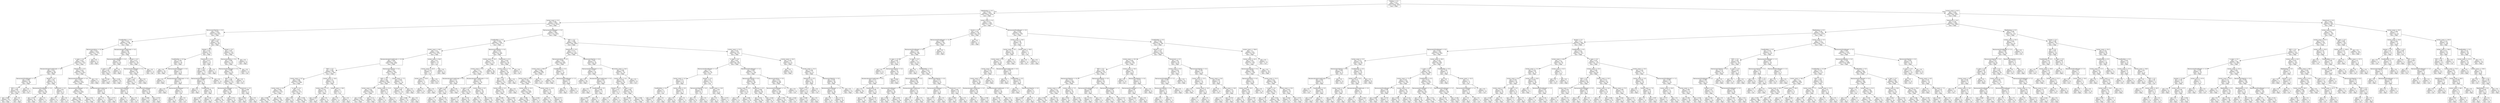 digraph Tree {
node [shape=box] ;
0 [label="Parking <= 0.5\ngini = 0.312\nsamples = 8744\nvalue = [1694, 7050]\nclass = High"] ;
1 [label="BikeParking <= 0.5\ngini = 0.364\nsamples = 5435\nvalue = [1302, 4133]\nclass = High"] ;
0 -> 1 [labeldistance=2.5, labelangle=45, headlabel="True"] ;
2 [label="review_count <= 3.5\ngini = 0.384\nsamples = 4345\nvalue = [1125, 3220]\nclass = High"] ;
1 -> 2 ;
3 [label="RestaurantsTakeOut <= 0.5\ngini = 0.429\nsamples = 1263\nvalue = [393, 870]\nclass = High"] ;
2 -> 3 ;
4 [label="GoodForKids <= 0.5\ngini = 0.418\nsamples = 1108\nvalue = [330, 778]\nclass = High"] ;
3 -> 4 ;
5 [label="RestaurantsAttire <= 0.5\ngini = 0.422\nsamples = 1028\nvalue = [311, 717]\nclass = High"] ;
4 -> 5 ;
6 [label="is_open <= 0.5\ngini = 0.423\nsamples = 1025\nvalue = [311, 714]\nclass = High"] ;
5 -> 6 ;
7 [label="BusinessAcceptsCreditCards <= 0.5\ngini = 0.451\nsamples = 105\nvalue = [36, 69]\nclass = High"] ;
6 -> 7 ;
8 [label="RestaurantsPriceRange2 <= 1.5\ngini = 0.493\nsamples = 50\nvalue = [22, 28]\nclass = High"] ;
7 -> 8 ;
9 [label="WiFi <= 0.5\ngini = 0.482\nsamples = 47\nvalue = [19, 28]\nclass = High"] ;
8 -> 9 ;
10 [label="gini = 0.485\nsamples = 46\nvalue = [19, 27]\nclass = High"] ;
9 -> 10 ;
11 [label="gini = 0.0\nsamples = 1\nvalue = [0, 1]\nclass = High"] ;
9 -> 11 ;
12 [label="gini = 0.0\nsamples = 3\nvalue = [3, 0]\nclass = Low"] ;
8 -> 12 ;
13 [label="Alcohol <= 0.5\ngini = 0.38\nsamples = 55\nvalue = [14, 41]\nclass = High"] ;
7 -> 13 ;
14 [label="RestaurantsPriceRange2 <= 3.5\ngini = 0.33\nsamples = 48\nvalue = [10, 38]\nclass = High"] ;
13 -> 14 ;
15 [label="gini = 0.315\nsamples = 46\nvalue = [9, 37]\nclass = High"] ;
14 -> 15 ;
16 [label="gini = 0.5\nsamples = 2\nvalue = [1, 1]\nclass = Low"] ;
14 -> 16 ;
17 [label="NoiseLevel <= 0.5\ngini = 0.49\nsamples = 7\nvalue = [4, 3]\nclass = Low"] ;
13 -> 17 ;
18 [label="gini = 0.5\nsamples = 6\nvalue = [3, 3]\nclass = Low"] ;
17 -> 18 ;
19 [label="gini = 0.0\nsamples = 1\nvalue = [1, 0]\nclass = Low"] ;
17 -> 19 ;
20 [label="NoiseLevel <= 0.5\ngini = 0.419\nsamples = 920\nvalue = [275, 645]\nclass = High"] ;
6 -> 20 ;
21 [label="RestaurantsPriceRange2 <= 3.5\ngini = 0.42\nsamples = 918\nvalue = [275, 643]\nclass = High"] ;
20 -> 21 ;
22 [label="RestaurantsPriceRange2 <= 2.5\ngini = 0.42\nsamples = 912\nvalue = [274, 638]\nclass = High"] ;
21 -> 22 ;
23 [label="gini = 0.419\nsamples = 880\nvalue = [263, 617]\nclass = High"] ;
22 -> 23 ;
24 [label="gini = 0.451\nsamples = 32\nvalue = [11, 21]\nclass = High"] ;
22 -> 24 ;
25 [label="BusinessAcceptsCreditCards <= 0.5\ngini = 0.278\nsamples = 6\nvalue = [1, 5]\nclass = High"] ;
21 -> 25 ;
26 [label="gini = 0.0\nsamples = 2\nvalue = [0, 2]\nclass = High"] ;
25 -> 26 ;
27 [label="gini = 0.375\nsamples = 4\nvalue = [1, 3]\nclass = High"] ;
25 -> 27 ;
28 [label="gini = 0.0\nsamples = 2\nvalue = [0, 2]\nclass = High"] ;
20 -> 28 ;
29 [label="gini = 0.0\nsamples = 3\nvalue = [0, 3]\nclass = High"] ;
5 -> 29 ;
30 [label="BusinessAcceptsCreditCards <= 0.5\ngini = 0.362\nsamples = 80\nvalue = [19, 61]\nclass = High"] ;
4 -> 30 ;
31 [label="RestaurantsPriceRange2 <= 0.5\ngini = 0.265\nsamples = 51\nvalue = [8, 43]\nclass = High"] ;
30 -> 31 ;
32 [label="is_open <= 0.5\ngini = 0.292\nsamples = 45\nvalue = [8, 37]\nclass = High"] ;
31 -> 32 ;
33 [label="gini = 0.245\nsamples = 7\nvalue = [1, 6]\nclass = High"] ;
32 -> 33 ;
34 [label="gini = 0.301\nsamples = 38\nvalue = [7, 31]\nclass = High"] ;
32 -> 34 ;
35 [label="gini = 0.0\nsamples = 6\nvalue = [0, 6]\nclass = High"] ;
31 -> 35 ;
36 [label="Alcohol <= 0.5\ngini = 0.471\nsamples = 29\nvalue = [11, 18]\nclass = High"] ;
30 -> 36 ;
37 [label="RestaurantsPriceRange2 <= 2.5\ngini = 0.459\nsamples = 28\nvalue = [10, 18]\nclass = High"] ;
36 -> 37 ;
38 [label="is_open <= 0.5\ngini = 0.466\nsamples = 27\nvalue = [10, 17]\nclass = High"] ;
37 -> 38 ;
39 [label="RestaurantsPriceRange2 <= 1.5\ngini = 0.375\nsamples = 4\nvalue = [1, 3]\nclass = High"] ;
38 -> 39 ;
40 [label="gini = 0.0\nsamples = 3\nvalue = [0, 3]\nclass = High"] ;
39 -> 40 ;
41 [label="gini = 0.0\nsamples = 1\nvalue = [1, 0]\nclass = Low"] ;
39 -> 41 ;
42 [label="RestaurantsPriceRange2 <= 1.5\ngini = 0.476\nsamples = 23\nvalue = [9, 14]\nclass = High"] ;
38 -> 42 ;
43 [label="gini = 0.498\nsamples = 17\nvalue = [8, 9]\nclass = High"] ;
42 -> 43 ;
44 [label="gini = 0.278\nsamples = 6\nvalue = [1, 5]\nclass = High"] ;
42 -> 44 ;
45 [label="gini = 0.0\nsamples = 1\nvalue = [0, 1]\nclass = High"] ;
37 -> 45 ;
46 [label="gini = 0.0\nsamples = 1\nvalue = [1, 0]\nclass = Low"] ;
36 -> 46 ;
47 [label="is_open <= 0.5\ngini = 0.482\nsamples = 155\nvalue = [63, 92]\nclass = High"] ;
3 -> 47 ;
48 [label="Alcohol <= 0.5\ngini = 0.353\nsamples = 35\nvalue = [8, 27]\nclass = High"] ;
47 -> 48 ;
49 [label="GoodForKids <= 0.5\ngini = 0.236\nsamples = 22\nvalue = [3, 19]\nclass = High"] ;
48 -> 49 ;
50 [label="gini = 0.0\nsamples = 10\nvalue = [0, 10]\nclass = High"] ;
49 -> 50 ;
51 [label="RestaurantsPriceRange2 <= 0.5\ngini = 0.375\nsamples = 12\nvalue = [3, 9]\nclass = High"] ;
49 -> 51 ;
52 [label="gini = 0.0\nsamples = 5\nvalue = [0, 5]\nclass = High"] ;
51 -> 52 ;
53 [label="BusinessAcceptsCreditCards <= 0.5\ngini = 0.49\nsamples = 7\nvalue = [3, 4]\nclass = High"] ;
51 -> 53 ;
54 [label="gini = 0.0\nsamples = 1\nvalue = [0, 1]\nclass = High"] ;
53 -> 54 ;
55 [label="RestaurantsPriceRange2 <= 1.5\ngini = 0.5\nsamples = 6\nvalue = [3, 3]\nclass = Low"] ;
53 -> 55 ;
56 [label="gini = 0.48\nsamples = 5\nvalue = [2, 3]\nclass = High"] ;
55 -> 56 ;
57 [label="gini = 0.0\nsamples = 1\nvalue = [1, 0]\nclass = Low"] ;
55 -> 57 ;
58 [label="NoiseLevel <= 0.5\ngini = 0.473\nsamples = 13\nvalue = [5, 8]\nclass = High"] ;
48 -> 58 ;
59 [label="WiFi <= 0.5\ngini = 0.486\nsamples = 12\nvalue = [5, 7]\nclass = High"] ;
58 -> 59 ;
60 [label="RestaurantsPriceRange2 <= 1.5\ngini = 0.463\nsamples = 11\nvalue = [4, 7]\nclass = High"] ;
59 -> 60 ;
61 [label="gini = 0.0\nsamples = 1\nvalue = [0, 1]\nclass = High"] ;
60 -> 61 ;
62 [label="GoodForKids <= 0.5\ngini = 0.48\nsamples = 10\nvalue = [4, 6]\nclass = High"] ;
60 -> 62 ;
63 [label="gini = 0.48\nsamples = 5\nvalue = [2, 3]\nclass = High"] ;
62 -> 63 ;
64 [label="gini = 0.48\nsamples = 5\nvalue = [2, 3]\nclass = High"] ;
62 -> 64 ;
65 [label="gini = 0.0\nsamples = 1\nvalue = [1, 0]\nclass = Low"] ;
59 -> 65 ;
66 [label="gini = 0.0\nsamples = 1\nvalue = [0, 1]\nclass = High"] ;
58 -> 66 ;
67 [label="Alcohol <= 0.5\ngini = 0.497\nsamples = 120\nvalue = [55, 65]\nclass = High"] ;
47 -> 67 ;
68 [label="RestaurantsAttire <= 0.5\ngini = 0.499\nsamples = 116\nvalue = [55, 61]\nclass = High"] ;
67 -> 68 ;
69 [label="RestaurantsPriceRange2 <= 3.5\ngini = 0.498\nsamples = 115\nvalue = [54, 61]\nclass = High"] ;
68 -> 69 ;
70 [label="WiFi <= 0.5\ngini = 0.498\nsamples = 114\nvalue = [53, 61]\nclass = High"] ;
69 -> 70 ;
71 [label="RestaurantsPriceRange2 <= 1.5\ngini = 0.499\nsamples = 107\nvalue = [51, 56]\nclass = High"] ;
70 -> 71 ;
72 [label="gini = 0.5\nsamples = 84\nvalue = [42, 42]\nclass = Low"] ;
71 -> 72 ;
73 [label="gini = 0.476\nsamples = 23\nvalue = [9, 14]\nclass = High"] ;
71 -> 73 ;
74 [label="NoiseLevel <= 0.5\ngini = 0.408\nsamples = 7\nvalue = [2, 5]\nclass = High"] ;
70 -> 74 ;
75 [label="gini = 0.444\nsamples = 6\nvalue = [2, 4]\nclass = High"] ;
74 -> 75 ;
76 [label="gini = 0.0\nsamples = 1\nvalue = [0, 1]\nclass = High"] ;
74 -> 76 ;
77 [label="gini = 0.0\nsamples = 1\nvalue = [1, 0]\nclass = Low"] ;
69 -> 77 ;
78 [label="gini = 0.0\nsamples = 1\nvalue = [1, 0]\nclass = Low"] ;
68 -> 78 ;
79 [label="gini = 0.0\nsamples = 4\nvalue = [0, 4]\nclass = High"] ;
67 -> 79 ;
80 [label="RestaurantsPriceRange2 <= 0.5\ngini = 0.362\nsamples = 3082\nvalue = [732, 2350]\nclass = High"] ;
2 -> 80 ;
81 [label="GoodForKids <= 0.5\ngini = 0.336\nsamples = 1599\nvalue = [342, 1257]\nclass = High"] ;
80 -> 81 ;
82 [label="review_count <= 40.5\ngini = 0.35\nsamples = 1384\nvalue = [313, 1071]\nclass = High"] ;
81 -> 82 ;
83 [label="BusinessAcceptsCreditCards <= 0.5\ngini = 0.346\nsamples = 1374\nvalue = [306, 1068]\nclass = High"] ;
82 -> 83 ;
84 [label="WiFi <= 0.5\ngini = 0.382\nsamples = 681\nvalue = [175, 506]\nclass = High"] ;
83 -> 84 ;
85 [label="review_count <= 6.5\ngini = 0.386\nsamples = 661\nvalue = [173, 488]\nclass = High"] ;
84 -> 85 ;
86 [label="review_count <= 4.5\ngini = 0.403\nsamples = 440\nvalue = [123, 317]\nclass = High"] ;
85 -> 86 ;
87 [label="gini = 0.383\nsamples = 236\nvalue = [61, 175]\nclass = High"] ;
86 -> 87 ;
88 [label="gini = 0.423\nsamples = 204\nvalue = [62, 142]\nclass = High"] ;
86 -> 88 ;
89 [label="is_open <= 0.5\ngini = 0.35\nsamples = 221\nvalue = [50, 171]\nclass = High"] ;
85 -> 89 ;
90 [label="gini = 0.48\nsamples = 15\nvalue = [6, 9]\nclass = High"] ;
89 -> 90 ;
91 [label="gini = 0.336\nsamples = 206\nvalue = [44, 162]\nclass = High"] ;
89 -> 91 ;
92 [label="review_count <= 19.0\ngini = 0.18\nsamples = 20\nvalue = [2, 18]\nclass = High"] ;
84 -> 92 ;
93 [label="review_count <= 5.5\ngini = 0.105\nsamples = 18\nvalue = [1, 17]\nclass = High"] ;
92 -> 93 ;
94 [label="gini = 0.245\nsamples = 7\nvalue = [1, 6]\nclass = High"] ;
93 -> 94 ;
95 [label="gini = 0.0\nsamples = 11\nvalue = [0, 11]\nclass = High"] ;
93 -> 95 ;
96 [label="review_count <= 28.0\ngini = 0.5\nsamples = 2\nvalue = [1, 1]\nclass = Low"] ;
92 -> 96 ;
97 [label="gini = 0.0\nsamples = 1\nvalue = [1, 0]\nclass = Low"] ;
96 -> 97 ;
98 [label="gini = 0.0\nsamples = 1\nvalue = [0, 1]\nclass = High"] ;
96 -> 98 ;
99 [label="RestaurantsTakeOut <= 0.5\ngini = 0.307\nsamples = 693\nvalue = [131, 562]\nclass = High"] ;
83 -> 99 ;
100 [label="WiFi <= 0.5\ngini = 0.295\nsamples = 666\nvalue = [120, 546]\nclass = High"] ;
99 -> 100 ;
101 [label="review_count <= 19.5\ngini = 0.293\nsamples = 663\nvalue = [118, 545]\nclass = High"] ;
100 -> 101 ;
102 [label="gini = 0.301\nsamples = 629\nvalue = [116, 513]\nclass = High"] ;
101 -> 102 ;
103 [label="gini = 0.111\nsamples = 34\nvalue = [2, 32]\nclass = High"] ;
101 -> 103 ;
104 [label="review_count <= 21.0\ngini = 0.444\nsamples = 3\nvalue = [2, 1]\nclass = Low"] ;
100 -> 104 ;
105 [label="gini = 0.0\nsamples = 2\nvalue = [2, 0]\nclass = Low"] ;
104 -> 105 ;
106 [label="gini = 0.0\nsamples = 1\nvalue = [0, 1]\nclass = High"] ;
104 -> 106 ;
107 [label="review_count <= 7.5\ngini = 0.483\nsamples = 27\nvalue = [11, 16]\nclass = High"] ;
99 -> 107 ;
108 [label="Alcohol <= 0.5\ngini = 0.499\nsamples = 21\nvalue = [11, 10]\nclass = Low"] ;
107 -> 108 ;
109 [label="gini = 0.488\nsamples = 19\nvalue = [11, 8]\nclass = Low"] ;
108 -> 109 ;
110 [label="gini = 0.0\nsamples = 2\nvalue = [0, 2]\nclass = High"] ;
108 -> 110 ;
111 [label="gini = 0.0\nsamples = 6\nvalue = [0, 6]\nclass = High"] ;
107 -> 111 ;
112 [label="review_count <= 94.0\ngini = 0.42\nsamples = 10\nvalue = [7, 3]\nclass = Low"] ;
82 -> 112 ;
113 [label="review_count <= 45.0\ngini = 0.219\nsamples = 8\nvalue = [7, 1]\nclass = Low"] ;
112 -> 113 ;
114 [label="review_count <= 43.0\ngini = 0.5\nsamples = 2\nvalue = [1, 1]\nclass = Low"] ;
113 -> 114 ;
115 [label="gini = 0.0\nsamples = 1\nvalue = [1, 0]\nclass = Low"] ;
114 -> 115 ;
116 [label="gini = 0.0\nsamples = 1\nvalue = [0, 1]\nclass = High"] ;
114 -> 116 ;
117 [label="gini = 0.0\nsamples = 6\nvalue = [6, 0]\nclass = Low"] ;
113 -> 117 ;
118 [label="gini = 0.0\nsamples = 2\nvalue = [0, 2]\nclass = High"] ;
112 -> 118 ;
119 [label="RestaurantsTakeOut <= 0.5\ngini = 0.233\nsamples = 215\nvalue = [29, 186]\nclass = High"] ;
81 -> 119 ;
120 [label="review_count <= 10.5\ngini = 0.159\nsamples = 172\nvalue = [15, 157]\nclass = High"] ;
119 -> 120 ;
121 [label="review_count <= 4.5\ngini = 0.21\nsamples = 126\nvalue = [15, 111]\nclass = High"] ;
120 -> 121 ;
122 [label="BusinessAcceptsCreditCards <= 0.5\ngini = 0.157\nsamples = 35\nvalue = [3, 32]\nclass = High"] ;
121 -> 122 ;
123 [label="is_open <= 0.5\ngini = 0.087\nsamples = 22\nvalue = [1, 21]\nclass = High"] ;
122 -> 123 ;
124 [label="gini = 0.0\nsamples = 4\nvalue = [0, 4]\nclass = High"] ;
123 -> 124 ;
125 [label="gini = 0.105\nsamples = 18\nvalue = [1, 17]\nclass = High"] ;
123 -> 125 ;
126 [label="gini = 0.26\nsamples = 13\nvalue = [2, 11]\nclass = High"] ;
122 -> 126 ;
127 [label="BusinessAcceptsCreditCards <= 0.5\ngini = 0.229\nsamples = 91\nvalue = [12, 79]\nclass = High"] ;
121 -> 127 ;
128 [label="is_open <= 0.5\ngini = 0.26\nsamples = 65\nvalue = [10, 55]\nclass = High"] ;
127 -> 128 ;
129 [label="gini = 0.375\nsamples = 4\nvalue = [1, 3]\nclass = High"] ;
128 -> 129 ;
130 [label="gini = 0.252\nsamples = 61\nvalue = [9, 52]\nclass = High"] ;
128 -> 130 ;
131 [label="review_count <= 6.5\ngini = 0.142\nsamples = 26\nvalue = [2, 24]\nclass = High"] ;
127 -> 131 ;
132 [label="gini = 0.0\nsamples = 12\nvalue = [0, 12]\nclass = High"] ;
131 -> 132 ;
133 [label="gini = 0.245\nsamples = 14\nvalue = [2, 12]\nclass = High"] ;
131 -> 133 ;
134 [label="gini = 0.0\nsamples = 46\nvalue = [0, 46]\nclass = High"] ;
120 -> 134 ;
135 [label="NoiseLevel <= 0.5\ngini = 0.439\nsamples = 43\nvalue = [14, 29]\nclass = High"] ;
119 -> 135 ;
136 [label="review_count <= 7.5\ngini = 0.427\nsamples = 42\nvalue = [13, 29]\nclass = High"] ;
135 -> 136 ;
137 [label="WiFi <= 0.5\ngini = 0.467\nsamples = 35\nvalue = [13, 22]\nclass = High"] ;
136 -> 137 ;
138 [label="review_count <= 4.5\ngini = 0.478\nsamples = 33\nvalue = [13, 20]\nclass = High"] ;
137 -> 138 ;
139 [label="gini = 0.408\nsamples = 14\nvalue = [4, 10]\nclass = High"] ;
138 -> 139 ;
140 [label="gini = 0.499\nsamples = 19\nvalue = [9, 10]\nclass = High"] ;
138 -> 140 ;
141 [label="gini = 0.0\nsamples = 2\nvalue = [0, 2]\nclass = High"] ;
137 -> 141 ;
142 [label="gini = 0.0\nsamples = 7\nvalue = [0, 7]\nclass = High"] ;
136 -> 142 ;
143 [label="gini = 0.0\nsamples = 1\nvalue = [1, 0]\nclass = Low"] ;
135 -> 143 ;
144 [label="WiFi <= 0.5\ngini = 0.388\nsamples = 1483\nvalue = [390, 1093]\nclass = High"] ;
80 -> 144 ;
145 [label="NoiseLevel <= 0.5\ngini = 0.373\nsamples = 1173\nvalue = [291, 882]\nclass = High"] ;
144 -> 145 ;
146 [label="RestaurantsAttire <= 0.5\ngini = 0.365\nsamples = 1103\nvalue = [265, 838]\nclass = High"] ;
145 -> 146 ;
147 [label="review_count <= 89.0\ngini = 0.368\nsamples = 1086\nvalue = [264, 822]\nclass = High"] ;
146 -> 147 ;
148 [label="review_count <= 34.5\ngini = 0.367\nsamples = 1085\nvalue = [263, 822]\nclass = High"] ;
147 -> 148 ;
149 [label="review_count <= 32.5\ngini = 0.37\nsamples = 1070\nvalue = [262, 808]\nclass = High"] ;
148 -> 149 ;
150 [label="gini = 0.369\nsamples = 1067\nvalue = [260, 807]\nclass = High"] ;
149 -> 150 ;
151 [label="gini = 0.444\nsamples = 3\nvalue = [2, 1]\nclass = Low"] ;
149 -> 151 ;
152 [label="review_count <= 52.0\ngini = 0.124\nsamples = 15\nvalue = [1, 14]\nclass = High"] ;
148 -> 152 ;
153 [label="gini = 0.0\nsamples = 11\nvalue = [0, 11]\nclass = High"] ;
152 -> 153 ;
154 [label="gini = 0.375\nsamples = 4\nvalue = [1, 3]\nclass = High"] ;
152 -> 154 ;
155 [label="gini = 0.0\nsamples = 1\nvalue = [1, 0]\nclass = Low"] ;
147 -> 155 ;
156 [label="GoodForKids <= 0.5\ngini = 0.111\nsamples = 17\nvalue = [1, 16]\nclass = High"] ;
146 -> 156 ;
157 [label="gini = 0.0\nsamples = 14\nvalue = [0, 14]\nclass = High"] ;
156 -> 157 ;
158 [label="RestaurantsPriceRange2 <= 1.5\ngini = 0.444\nsamples = 3\nvalue = [1, 2]\nclass = High"] ;
156 -> 158 ;
159 [label="gini = 0.0\nsamples = 2\nvalue = [0, 2]\nclass = High"] ;
158 -> 159 ;
160 [label="gini = 0.0\nsamples = 1\nvalue = [1, 0]\nclass = Low"] ;
158 -> 160 ;
161 [label="RestaurantsTakeOut <= 0.5\ngini = 0.467\nsamples = 70\nvalue = [26, 44]\nclass = High"] ;
145 -> 161 ;
162 [label="RestaurantsPriceRange2 <= 1.5\ngini = 0.32\nsamples = 25\nvalue = [5, 20]\nclass = High"] ;
161 -> 162 ;
163 [label="gini = 0.0\nsamples = 10\nvalue = [0, 10]\nclass = High"] ;
162 -> 163 ;
164 [label="BusinessAcceptsCreditCards <= 0.5\ngini = 0.444\nsamples = 15\nvalue = [5, 10]\nclass = High"] ;
162 -> 164 ;
165 [label="gini = 0.0\nsamples = 3\nvalue = [0, 3]\nclass = High"] ;
164 -> 165 ;
166 [label="GoodForKids <= 0.5\ngini = 0.486\nsamples = 12\nvalue = [5, 7]\nclass = High"] ;
164 -> 166 ;
167 [label="gini = 0.496\nsamples = 11\nvalue = [5, 6]\nclass = High"] ;
166 -> 167 ;
168 [label="gini = 0.0\nsamples = 1\nvalue = [0, 1]\nclass = High"] ;
166 -> 168 ;
169 [label="review_count <= 34.5\ngini = 0.498\nsamples = 45\nvalue = [21, 24]\nclass = High"] ;
161 -> 169 ;
170 [label="review_count <= 4.5\ngini = 0.493\nsamples = 43\nvalue = [19, 24]\nclass = High"] ;
169 -> 170 ;
171 [label="Alcohol <= 0.5\ngini = 0.375\nsamples = 4\nvalue = [3, 1]\nclass = Low"] ;
170 -> 171 ;
172 [label="gini = 0.5\nsamples = 2\nvalue = [1, 1]\nclass = Low"] ;
171 -> 172 ;
173 [label="gini = 0.0\nsamples = 2\nvalue = [2, 0]\nclass = Low"] ;
171 -> 173 ;
174 [label="is_open <= 0.5\ngini = 0.484\nsamples = 39\nvalue = [16, 23]\nclass = High"] ;
170 -> 174 ;
175 [label="gini = 0.494\nsamples = 9\nvalue = [5, 4]\nclass = Low"] ;
174 -> 175 ;
176 [label="gini = 0.464\nsamples = 30\nvalue = [11, 19]\nclass = High"] ;
174 -> 176 ;
177 [label="gini = 0.0\nsamples = 2\nvalue = [2, 0]\nclass = Low"] ;
169 -> 177 ;
178 [label="review_count <= 21.5\ngini = 0.435\nsamples = 310\nvalue = [99, 211]\nclass = High"] ;
144 -> 178 ;
179 [label="is_open <= 0.5\ngini = 0.467\nsamples = 239\nvalue = [89, 150]\nclass = High"] ;
178 -> 179 ;
180 [label="RestaurantsPriceRange2 <= 1.5\ngini = 0.5\nsamples = 28\nvalue = [14, 14]\nclass = Low"] ;
179 -> 180 ;
181 [label="review_count <= 4.5\ngini = 0.375\nsamples = 12\nvalue = [3, 9]\nclass = High"] ;
180 -> 181 ;
182 [label="GoodForKids <= 0.5\ngini = 0.5\nsamples = 4\nvalue = [2, 2]\nclass = Low"] ;
181 -> 182 ;
183 [label="gini = 0.444\nsamples = 3\nvalue = [2, 1]\nclass = Low"] ;
182 -> 183 ;
184 [label="gini = 0.0\nsamples = 1\nvalue = [0, 1]\nclass = High"] ;
182 -> 184 ;
185 [label="review_count <= 9.5\ngini = 0.219\nsamples = 8\nvalue = [1, 7]\nclass = High"] ;
181 -> 185 ;
186 [label="gini = 0.0\nsamples = 6\nvalue = [0, 6]\nclass = High"] ;
185 -> 186 ;
187 [label="gini = 0.5\nsamples = 2\nvalue = [1, 1]\nclass = Low"] ;
185 -> 187 ;
188 [label="Alcohol <= 0.5\ngini = 0.43\nsamples = 16\nvalue = [11, 5]\nclass = Low"] ;
180 -> 188 ;
189 [label="RestaurantsTakeOut <= 0.5\ngini = 0.198\nsamples = 9\nvalue = [8, 1]\nclass = Low"] ;
188 -> 189 ;
190 [label="gini = 0.0\nsamples = 8\nvalue = [8, 0]\nclass = Low"] ;
189 -> 190 ;
191 [label="gini = 0.0\nsamples = 1\nvalue = [0, 1]\nclass = High"] ;
189 -> 191 ;
192 [label="review_count <= 10.0\ngini = 0.49\nsamples = 7\nvalue = [3, 4]\nclass = High"] ;
188 -> 192 ;
193 [label="gini = 0.0\nsamples = 3\nvalue = [0, 3]\nclass = High"] ;
192 -> 193 ;
194 [label="gini = 0.375\nsamples = 4\nvalue = [3, 1]\nclass = Low"] ;
192 -> 194 ;
195 [label="RestaurantsPriceRange2 <= 1.5\ngini = 0.458\nsamples = 211\nvalue = [75, 136]\nclass = High"] ;
179 -> 195 ;
196 [label="RestaurantsTakeOut <= 0.5\ngini = 0.492\nsamples = 85\nvalue = [37, 48]\nclass = High"] ;
195 -> 196 ;
197 [label="review_count <= 4.5\ngini = 0.472\nsamples = 21\nvalue = [13, 8]\nclass = Low"] ;
196 -> 197 ;
198 [label="gini = 0.0\nsamples = 3\nvalue = [3, 0]\nclass = Low"] ;
197 -> 198 ;
199 [label="gini = 0.494\nsamples = 18\nvalue = [10, 8]\nclass = Low"] ;
197 -> 199 ;
200 [label="NoiseLevel <= 0.5\ngini = 0.469\nsamples = 64\nvalue = [24, 40]\nclass = High"] ;
196 -> 200 ;
201 [label="gini = 0.452\nsamples = 58\nvalue = [20, 38]\nclass = High"] ;
200 -> 201 ;
202 [label="gini = 0.444\nsamples = 6\nvalue = [4, 2]\nclass = Low"] ;
200 -> 202 ;
203 [label="RestaurantsAttire <= 0.5\ngini = 0.421\nsamples = 126\nvalue = [38, 88]\nclass = High"] ;
195 -> 203 ;
204 [label="RestaurantsPriceRange2 <= 3.5\ngini = 0.417\nsamples = 125\nvalue = [37, 88]\nclass = High"] ;
203 -> 204 ;
205 [label="gini = 0.409\nsamples = 122\nvalue = [35, 87]\nclass = High"] ;
204 -> 205 ;
206 [label="gini = 0.444\nsamples = 3\nvalue = [2, 1]\nclass = Low"] ;
204 -> 206 ;
207 [label="gini = 0.0\nsamples = 1\nvalue = [1, 0]\nclass = Low"] ;
203 -> 207 ;
208 [label="review_count <= 24.5\ngini = 0.242\nsamples = 71\nvalue = [10, 61]\nclass = High"] ;
178 -> 208 ;
209 [label="gini = 0.0\nsamples = 14\nvalue = [0, 14]\nclass = High"] ;
208 -> 209 ;
210 [label="review_count <= 31.5\ngini = 0.289\nsamples = 57\nvalue = [10, 47]\nclass = High"] ;
208 -> 210 ;
211 [label="NoiseLevel <= 0.5\ngini = 0.49\nsamples = 14\nvalue = [6, 8]\nclass = High"] ;
210 -> 211 ;
212 [label="Alcohol <= 0.5\ngini = 0.473\nsamples = 13\nvalue = [5, 8]\nclass = High"] ;
211 -> 212 ;
213 [label="gini = 0.496\nsamples = 11\nvalue = [5, 6]\nclass = High"] ;
212 -> 213 ;
214 [label="gini = 0.0\nsamples = 2\nvalue = [0, 2]\nclass = High"] ;
212 -> 214 ;
215 [label="gini = 0.0\nsamples = 1\nvalue = [1, 0]\nclass = Low"] ;
211 -> 215 ;
216 [label="RestaurantsTakeOut <= 0.5\ngini = 0.169\nsamples = 43\nvalue = [4, 39]\nclass = High"] ;
210 -> 216 ;
217 [label="RestaurantsPriceRange2 <= 1.5\ngini = 0.219\nsamples = 32\nvalue = [4, 28]\nclass = High"] ;
216 -> 217 ;
218 [label="gini = 0.0\nsamples = 1\nvalue = [1, 0]\nclass = Low"] ;
217 -> 218 ;
219 [label="gini = 0.175\nsamples = 31\nvalue = [3, 28]\nclass = High"] ;
217 -> 219 ;
220 [label="gini = 0.0\nsamples = 11\nvalue = [0, 11]\nclass = High"] ;
216 -> 220 ;
221 [label="review_count <= 3.5\ngini = 0.272\nsamples = 1090\nvalue = [177, 913]\nclass = High"] ;
1 -> 221 ;
222 [label="Alcohol <= 0.5\ngini = 0.355\nsamples = 156\nvalue = [36, 120]\nclass = High"] ;
221 -> 222 ;
223 [label="RestaurantsPriceRange2 <= 3.5\ngini = 0.366\nsamples = 149\nvalue = [36, 113]\nclass = High"] ;
222 -> 223 ;
224 [label="RestaurantsPriceRange2 <= 0.5\ngini = 0.375\nsamples = 144\nvalue = [36, 108]\nclass = High"] ;
223 -> 224 ;
225 [label="is_open <= 0.5\ngini = 0.264\nsamples = 32\nvalue = [5, 27]\nclass = High"] ;
224 -> 225 ;
226 [label="gini = 0.0\nsamples = 2\nvalue = [2, 0]\nclass = Low"] ;
225 -> 226 ;
227 [label="RestaurantsTakeOut <= 0.5\ngini = 0.18\nsamples = 30\nvalue = [3, 27]\nclass = High"] ;
225 -> 227 ;
228 [label="BusinessAcceptsCreditCards <= 0.5\ngini = 0.137\nsamples = 27\nvalue = [2, 25]\nclass = High"] ;
227 -> 228 ;
229 [label="gini = 0.0\nsamples = 10\nvalue = [0, 10]\nclass = High"] ;
228 -> 229 ;
230 [label="GoodForKids <= 0.5\ngini = 0.208\nsamples = 17\nvalue = [2, 15]\nclass = High"] ;
228 -> 230 ;
231 [label="gini = 0.165\nsamples = 11\nvalue = [1, 10]\nclass = High"] ;
230 -> 231 ;
232 [label="gini = 0.278\nsamples = 6\nvalue = [1, 5]\nclass = High"] ;
230 -> 232 ;
233 [label="gini = 0.444\nsamples = 3\nvalue = [1, 2]\nclass = High"] ;
227 -> 233 ;
234 [label="is_open <= 0.5\ngini = 0.4\nsamples = 112\nvalue = [31, 81]\nclass = High"] ;
224 -> 234 ;
235 [label="gini = 0.0\nsamples = 5\nvalue = [0, 5]\nclass = High"] ;
234 -> 235 ;
236 [label="GoodForKids <= 0.5\ngini = 0.412\nsamples = 107\nvalue = [31, 76]\nclass = High"] ;
234 -> 236 ;
237 [label="RestaurantsTakeOut <= 0.5\ngini = 0.392\nsamples = 86\nvalue = [23, 63]\nclass = High"] ;
236 -> 237 ;
238 [label="RestaurantsPriceRange2 <= 1.5\ngini = 0.431\nsamples = 70\nvalue = [22, 48]\nclass = High"] ;
237 -> 238 ;
239 [label="gini = 0.346\nsamples = 18\nvalue = [4, 14]\nclass = High"] ;
238 -> 239 ;
240 [label="gini = 0.453\nsamples = 52\nvalue = [18, 34]\nclass = High"] ;
238 -> 240 ;
241 [label="BusinessAcceptsCreditCards <= 0.5\ngini = 0.117\nsamples = 16\nvalue = [1, 15]\nclass = High"] ;
237 -> 241 ;
242 [label="gini = 0.0\nsamples = 1\nvalue = [1, 0]\nclass = Low"] ;
241 -> 242 ;
243 [label="gini = 0.0\nsamples = 15\nvalue = [0, 15]\nclass = High"] ;
241 -> 243 ;
244 [label="RestaurantsTakeOut <= 0.5\ngini = 0.472\nsamples = 21\nvalue = [8, 13]\nclass = High"] ;
236 -> 244 ;
245 [label="RestaurantsPriceRange2 <= 2.5\ngini = 0.32\nsamples = 5\nvalue = [1, 4]\nclass = High"] ;
244 -> 245 ;
246 [label="gini = 0.375\nsamples = 4\nvalue = [1, 3]\nclass = High"] ;
245 -> 246 ;
247 [label="gini = 0.0\nsamples = 1\nvalue = [0, 1]\nclass = High"] ;
245 -> 247 ;
248 [label="NoiseLevel <= 0.5\ngini = 0.492\nsamples = 16\nvalue = [7, 9]\nclass = High"] ;
244 -> 248 ;
249 [label="gini = 0.498\nsamples = 15\nvalue = [7, 8]\nclass = High"] ;
248 -> 249 ;
250 [label="gini = 0.0\nsamples = 1\nvalue = [0, 1]\nclass = High"] ;
248 -> 250 ;
251 [label="gini = 0.0\nsamples = 5\nvalue = [0, 5]\nclass = High"] ;
223 -> 251 ;
252 [label="gini = 0.0\nsamples = 7\nvalue = [0, 7]\nclass = High"] ;
222 -> 252 ;
253 [label="RestaurantsPriceRange2 <= 0.5\ngini = 0.256\nsamples = 934\nvalue = [141, 793]\nclass = High"] ;
221 -> 253 ;
254 [label="review_count <= 28.5\ngini = 0.138\nsamples = 94\nvalue = [7, 87]\nclass = High"] ;
253 -> 254 ;
255 [label="review_count <= 9.5\ngini = 0.122\nsamples = 92\nvalue = [6, 86]\nclass = High"] ;
254 -> 255 ;
256 [label="review_count <= 8.5\ngini = 0.157\nsamples = 70\nvalue = [6, 64]\nclass = High"] ;
255 -> 256 ;
257 [label="review_count <= 7.5\ngini = 0.126\nsamples = 59\nvalue = [4, 55]\nclass = High"] ;
256 -> 257 ;
258 [label="review_count <= 4.5\ngini = 0.147\nsamples = 50\nvalue = [4, 46]\nclass = High"] ;
257 -> 258 ;
259 [label="BusinessAcceptsCreditCards <= 0.5\ngini = 0.198\nsamples = 18\nvalue = [2, 16]\nclass = High"] ;
258 -> 259 ;
260 [label="gini = 0.0\nsamples = 7\nvalue = [0, 7]\nclass = High"] ;
259 -> 260 ;
261 [label="gini = 0.298\nsamples = 11\nvalue = [2, 9]\nclass = High"] ;
259 -> 261 ;
262 [label="BusinessAcceptsCreditCards <= 0.5\ngini = 0.117\nsamples = 32\nvalue = [2, 30]\nclass = High"] ;
258 -> 262 ;
263 [label="gini = 0.245\nsamples = 14\nvalue = [2, 12]\nclass = High"] ;
262 -> 263 ;
264 [label="gini = 0.0\nsamples = 18\nvalue = [0, 18]\nclass = High"] ;
262 -> 264 ;
265 [label="gini = 0.0\nsamples = 9\nvalue = [0, 9]\nclass = High"] ;
257 -> 265 ;
266 [label="BusinessAcceptsCreditCards <= 0.5\ngini = 0.298\nsamples = 11\nvalue = [2, 9]\nclass = High"] ;
256 -> 266 ;
267 [label="gini = 0.0\nsamples = 5\nvalue = [0, 5]\nclass = High"] ;
266 -> 267 ;
268 [label="GoodForKids <= 0.5\ngini = 0.444\nsamples = 6\nvalue = [2, 4]\nclass = High"] ;
266 -> 268 ;
269 [label="gini = 0.0\nsamples = 2\nvalue = [0, 2]\nclass = High"] ;
268 -> 269 ;
270 [label="RestaurantsTakeOut <= 0.5\ngini = 0.5\nsamples = 4\nvalue = [2, 2]\nclass = Low"] ;
268 -> 270 ;
271 [label="gini = 0.444\nsamples = 3\nvalue = [2, 1]\nclass = Low"] ;
270 -> 271 ;
272 [label="gini = 0.0\nsamples = 1\nvalue = [0, 1]\nclass = High"] ;
270 -> 272 ;
273 [label="gini = 0.0\nsamples = 22\nvalue = [0, 22]\nclass = High"] ;
255 -> 273 ;
274 [label="review_count <= 36.5\ngini = 0.5\nsamples = 2\nvalue = [1, 1]\nclass = Low"] ;
254 -> 274 ;
275 [label="gini = 0.0\nsamples = 1\nvalue = [1, 0]\nclass = Low"] ;
274 -> 275 ;
276 [label="gini = 0.0\nsamples = 1\nvalue = [0, 1]\nclass = High"] ;
274 -> 276 ;
277 [label="GoodForKids <= 0.5\ngini = 0.268\nsamples = 840\nvalue = [134, 706]\nclass = High"] ;
253 -> 277 ;
278 [label="Alcohol <= 0.5\ngini = 0.233\nsamples = 415\nvalue = [56, 359]\nclass = High"] ;
277 -> 278 ;
279 [label="review_count <= 19.5\ngini = 0.265\nsamples = 330\nvalue = [52, 278]\nclass = High"] ;
278 -> 279 ;
280 [label="WiFi <= 0.5\ngini = 0.255\nsamples = 320\nvalue = [48, 272]\nclass = High"] ;
279 -> 280 ;
281 [label="RestaurantsTakeOut <= 0.5\ngini = 0.237\nsamples = 284\nvalue = [39, 245]\nclass = High"] ;
280 -> 281 ;
282 [label="review_count <= 8.5\ngini = 0.272\nsamples = 203\nvalue = [33, 170]\nclass = High"] ;
281 -> 282 ;
283 [label="gini = 0.304\nsamples = 155\nvalue = [29, 126]\nclass = High"] ;
282 -> 283 ;
284 [label="gini = 0.153\nsamples = 48\nvalue = [4, 44]\nclass = High"] ;
282 -> 284 ;
285 [label="review_count <= 7.5\ngini = 0.137\nsamples = 81\nvalue = [6, 75]\nclass = High"] ;
281 -> 285 ;
286 [label="gini = 0.053\nsamples = 37\nvalue = [1, 36]\nclass = High"] ;
285 -> 286 ;
287 [label="gini = 0.201\nsamples = 44\nvalue = [5, 39]\nclass = High"] ;
285 -> 287 ;
288 [label="RestaurantsTakeOut <= 0.5\ngini = 0.375\nsamples = 36\nvalue = [9, 27]\nclass = High"] ;
280 -> 288 ;
289 [label="RestaurantsPriceRange2 <= 1.5\ngini = 0.469\nsamples = 8\nvalue = [3, 5]\nclass = High"] ;
288 -> 289 ;
290 [label="gini = 0.278\nsamples = 6\nvalue = [1, 5]\nclass = High"] ;
289 -> 290 ;
291 [label="gini = 0.0\nsamples = 2\nvalue = [2, 0]\nclass = Low"] ;
289 -> 291 ;
292 [label="RestaurantsPriceRange2 <= 1.5\ngini = 0.337\nsamples = 28\nvalue = [6, 22]\nclass = High"] ;
288 -> 292 ;
293 [label="gini = 0.43\nsamples = 16\nvalue = [5, 11]\nclass = High"] ;
292 -> 293 ;
294 [label="gini = 0.153\nsamples = 12\nvalue = [1, 11]\nclass = High"] ;
292 -> 294 ;
295 [label="review_count <= 20.5\ngini = 0.48\nsamples = 10\nvalue = [4, 6]\nclass = High"] ;
279 -> 295 ;
296 [label="gini = 0.0\nsamples = 2\nvalue = [2, 0]\nclass = Low"] ;
295 -> 296 ;
297 [label="RestaurantsTakeOut <= 0.5\ngini = 0.375\nsamples = 8\nvalue = [2, 6]\nclass = High"] ;
295 -> 297 ;
298 [label="RestaurantsPriceRange2 <= 2.5\ngini = 0.48\nsamples = 5\nvalue = [2, 3]\nclass = High"] ;
297 -> 298 ;
299 [label="gini = 0.444\nsamples = 3\nvalue = [2, 1]\nclass = Low"] ;
298 -> 299 ;
300 [label="gini = 0.0\nsamples = 2\nvalue = [0, 2]\nclass = High"] ;
298 -> 300 ;
301 [label="gini = 0.0\nsamples = 3\nvalue = [0, 3]\nclass = High"] ;
297 -> 301 ;
302 [label="NoiseLevel <= 0.5\ngini = 0.09\nsamples = 85\nvalue = [4, 81]\nclass = High"] ;
278 -> 302 ;
303 [label="review_count <= 6.5\ngini = 0.034\nsamples = 58\nvalue = [1, 57]\nclass = High"] ;
302 -> 303 ;
304 [label="RestaurantsPriceRange2 <= 1.5\ngini = 0.165\nsamples = 11\nvalue = [1, 10]\nclass = High"] ;
303 -> 304 ;
305 [label="RestaurantsTakeOut <= 0.5\ngini = 0.375\nsamples = 4\nvalue = [1, 3]\nclass = High"] ;
304 -> 305 ;
306 [label="gini = 0.0\nsamples = 2\nvalue = [0, 2]\nclass = High"] ;
305 -> 306 ;
307 [label="gini = 0.5\nsamples = 2\nvalue = [1, 1]\nclass = Low"] ;
305 -> 307 ;
308 [label="gini = 0.0\nsamples = 7\nvalue = [0, 7]\nclass = High"] ;
304 -> 308 ;
309 [label="gini = 0.0\nsamples = 47\nvalue = [0, 47]\nclass = High"] ;
303 -> 309 ;
310 [label="RestaurantsTakeOut <= 0.5\ngini = 0.198\nsamples = 27\nvalue = [3, 24]\nclass = High"] ;
302 -> 310 ;
311 [label="review_count <= 12.5\ngini = 0.117\nsamples = 16\nvalue = [1, 15]\nclass = High"] ;
310 -> 311 ;
312 [label="gini = 0.0\nsamples = 11\nvalue = [0, 11]\nclass = High"] ;
311 -> 312 ;
313 [label="review_count <= 14.5\ngini = 0.32\nsamples = 5\nvalue = [1, 4]\nclass = High"] ;
311 -> 313 ;
314 [label="gini = 0.5\nsamples = 2\nvalue = [1, 1]\nclass = Low"] ;
313 -> 314 ;
315 [label="gini = 0.0\nsamples = 3\nvalue = [0, 3]\nclass = High"] ;
313 -> 315 ;
316 [label="review_count <= 8.0\ngini = 0.298\nsamples = 11\nvalue = [2, 9]\nclass = High"] ;
310 -> 316 ;
317 [label="gini = 0.0\nsamples = 1\nvalue = [1, 0]\nclass = Low"] ;
316 -> 317 ;
318 [label="review_count <= 16.0\ngini = 0.18\nsamples = 10\nvalue = [1, 9]\nclass = High"] ;
316 -> 318 ;
319 [label="gini = 0.0\nsamples = 4\nvalue = [0, 4]\nclass = High"] ;
318 -> 319 ;
320 [label="gini = 0.278\nsamples = 6\nvalue = [1, 5]\nclass = High"] ;
318 -> 320 ;
321 [label="review_count <= 236.0\ngini = 0.3\nsamples = 425\nvalue = [78, 347]\nclass = High"] ;
277 -> 321 ;
322 [label="review_count <= 42.5\ngini = 0.297\nsamples = 424\nvalue = [77, 347]\nclass = High"] ;
321 -> 322 ;
323 [label="RestaurantsTakeOut <= 0.5\ngini = 0.308\nsamples = 405\nvalue = [77, 328]\nclass = High"] ;
322 -> 323 ;
324 [label="RestaurantsAttire <= 0.5\ngini = 0.13\nsamples = 43\nvalue = [3, 40]\nclass = High"] ;
323 -> 324 ;
325 [label="review_count <= 10.5\ngini = 0.091\nsamples = 42\nvalue = [2, 40]\nclass = High"] ;
324 -> 325 ;
326 [label="gini = 0.0\nsamples = 31\nvalue = [0, 31]\nclass = High"] ;
325 -> 326 ;
327 [label="gini = 0.298\nsamples = 11\nvalue = [2, 9]\nclass = High"] ;
325 -> 327 ;
328 [label="gini = 0.0\nsamples = 1\nvalue = [1, 0]\nclass = Low"] ;
324 -> 328 ;
329 [label="review_count <= 31.5\ngini = 0.325\nsamples = 362\nvalue = [74, 288]\nclass = High"] ;
323 -> 329 ;
330 [label="is_open <= 0.5\ngini = 0.312\nsamples = 336\nvalue = [65, 271]\nclass = High"] ;
329 -> 330 ;
331 [label="gini = 0.223\nsamples = 47\nvalue = [6, 41]\nclass = High"] ;
330 -> 331 ;
332 [label="gini = 0.325\nsamples = 289\nvalue = [59, 230]\nclass = High"] ;
330 -> 332 ;
333 [label="review_count <= 33.5\ngini = 0.453\nsamples = 26\nvalue = [9, 17]\nclass = High"] ;
329 -> 333 ;
334 [label="gini = 0.444\nsamples = 6\nvalue = [4, 2]\nclass = Low"] ;
333 -> 334 ;
335 [label="gini = 0.375\nsamples = 20\nvalue = [5, 15]\nclass = High"] ;
333 -> 335 ;
336 [label="gini = 0.0\nsamples = 19\nvalue = [0, 19]\nclass = High"] ;
322 -> 336 ;
337 [label="gini = 0.0\nsamples = 1\nvalue = [1, 0]\nclass = Low"] ;
321 -> 337 ;
338 [label="review_count <= 42.5\ngini = 0.209\nsamples = 3309\nvalue = [392, 2917]\nclass = High"] ;
0 -> 338 [labeldistance=2.5, labelangle=-45, headlabel="False"] ;
339 [label="NoiseLevel <= 0.5\ngini = 0.248\nsamples = 2450\nvalue = [355, 2095]\nclass = High"] ;
338 -> 339 ;
340 [label="BikeParking <= 0.5\ngini = 0.236\nsamples = 2293\nvalue = [314, 1979]\nclass = High"] ;
339 -> 340 ;
341 [label="Alcohol <= 0.5\ngini = 0.27\nsamples = 958\nvalue = [154, 804]\nclass = High"] ;
340 -> 341 ;
342 [label="RestaurantsPriceRange2 <= 0.5\ngini = 0.252\nsamples = 696\nvalue = [103, 593]\nclass = High"] ;
341 -> 342 ;
343 [label="review_count <= 3.5\ngini = 0.375\nsamples = 40\nvalue = [10, 30]\nclass = High"] ;
342 -> 343 ;
344 [label="RestaurantsTakeOut <= 0.5\ngini = 0.496\nsamples = 11\nvalue = [6, 5]\nclass = Low"] ;
343 -> 344 ;
345 [label="BusinessAcceptsCreditCards <= 0.5\ngini = 0.494\nsamples = 9\nvalue = [4, 5]\nclass = High"] ;
344 -> 345 ;
346 [label="gini = 0.0\nsamples = 1\nvalue = [1, 0]\nclass = Low"] ;
345 -> 346 ;
347 [label="GoodForKids <= 0.5\ngini = 0.469\nsamples = 8\nvalue = [3, 5]\nclass = High"] ;
345 -> 347 ;
348 [label="gini = 0.49\nsamples = 7\nvalue = [3, 4]\nclass = High"] ;
347 -> 348 ;
349 [label="gini = 0.0\nsamples = 1\nvalue = [0, 1]\nclass = High"] ;
347 -> 349 ;
350 [label="gini = 0.0\nsamples = 2\nvalue = [2, 0]\nclass = Low"] ;
344 -> 350 ;
351 [label="GoodForKids <= 0.5\ngini = 0.238\nsamples = 29\nvalue = [4, 25]\nclass = High"] ;
343 -> 351 ;
352 [label="review_count <= 6.5\ngini = 0.32\nsamples = 20\nvalue = [4, 16]\nclass = High"] ;
351 -> 352 ;
353 [label="review_count <= 4.5\ngini = 0.219\nsamples = 16\nvalue = [2, 14]\nclass = High"] ;
352 -> 353 ;
354 [label="gini = 0.346\nsamples = 9\nvalue = [2, 7]\nclass = High"] ;
353 -> 354 ;
355 [label="gini = 0.0\nsamples = 7\nvalue = [0, 7]\nclass = High"] ;
353 -> 355 ;
356 [label="BusinessAcceptsCreditCards <= 0.5\ngini = 0.5\nsamples = 4\nvalue = [2, 2]\nclass = Low"] ;
352 -> 356 ;
357 [label="gini = 0.0\nsamples = 1\nvalue = [0, 1]\nclass = High"] ;
356 -> 357 ;
358 [label="gini = 0.444\nsamples = 3\nvalue = [2, 1]\nclass = Low"] ;
356 -> 358 ;
359 [label="gini = 0.0\nsamples = 9\nvalue = [0, 9]\nclass = High"] ;
351 -> 359 ;
360 [label="review_count <= 39.5\ngini = 0.243\nsamples = 656\nvalue = [93, 563]\nclass = High"] ;
342 -> 360 ;
361 [label="is_open <= 0.5\ngini = 0.24\nsamples = 651\nvalue = [91, 560]\nclass = High"] ;
360 -> 361 ;
362 [label="review_count <= 7.5\ngini = 0.182\nsamples = 148\nvalue = [15, 133]\nclass = High"] ;
361 -> 362 ;
363 [label="RestaurantsPriceRange2 <= 2.5\ngini = 0.108\nsamples = 70\nvalue = [4, 66]\nclass = High"] ;
362 -> 363 ;
364 [label="gini = 0.089\nsamples = 64\nvalue = [3, 61]\nclass = High"] ;
363 -> 364 ;
365 [label="gini = 0.278\nsamples = 6\nvalue = [1, 5]\nclass = High"] ;
363 -> 365 ;
366 [label="review_count <= 9.5\ngini = 0.242\nsamples = 78\nvalue = [11, 67]\nclass = High"] ;
362 -> 366 ;
367 [label="gini = 0.444\nsamples = 18\nvalue = [6, 12]\nclass = High"] ;
366 -> 367 ;
368 [label="gini = 0.153\nsamples = 60\nvalue = [5, 55]\nclass = High"] ;
366 -> 368 ;
369 [label="GoodForKids <= 0.5\ngini = 0.257\nsamples = 503\nvalue = [76, 427]\nclass = High"] ;
361 -> 369 ;
370 [label="RestaurantsPriceRange2 <= 1.5\ngini = 0.283\nsamples = 351\nvalue = [60, 291]\nclass = High"] ;
369 -> 370 ;
371 [label="gini = 0.176\nsamples = 82\nvalue = [8, 74]\nclass = High"] ;
370 -> 371 ;
372 [label="gini = 0.312\nsamples = 269\nvalue = [52, 217]\nclass = High"] ;
370 -> 372 ;
373 [label="RestaurantsPriceRange2 <= 1.5\ngini = 0.188\nsamples = 152\nvalue = [16, 136]\nclass = High"] ;
369 -> 373 ;
374 [label="gini = 0.247\nsamples = 83\nvalue = [12, 71]\nclass = High"] ;
373 -> 374 ;
375 [label="gini = 0.109\nsamples = 69\nvalue = [4, 65]\nclass = High"] ;
373 -> 375 ;
376 [label="GoodForKids <= 0.5\ngini = 0.48\nsamples = 5\nvalue = [2, 3]\nclass = High"] ;
360 -> 376 ;
377 [label="gini = 0.0\nsamples = 1\nvalue = [0, 1]\nclass = High"] ;
376 -> 377 ;
378 [label="review_count <= 41.0\ngini = 0.5\nsamples = 4\nvalue = [2, 2]\nclass = Low"] ;
376 -> 378 ;
379 [label="RestaurantsPriceRange2 <= 1.5\ngini = 0.444\nsamples = 3\nvalue = [1, 2]\nclass = High"] ;
378 -> 379 ;
380 [label="gini = 0.0\nsamples = 1\nvalue = [0, 1]\nclass = High"] ;
379 -> 380 ;
381 [label="gini = 0.5\nsamples = 2\nvalue = [1, 1]\nclass = Low"] ;
379 -> 381 ;
382 [label="gini = 0.0\nsamples = 1\nvalue = [1, 0]\nclass = Low"] ;
378 -> 382 ;
383 [label="GoodForKids <= 0.5\ngini = 0.314\nsamples = 262\nvalue = [51, 211]\nclass = High"] ;
341 -> 383 ;
384 [label="review_count <= 40.0\ngini = 0.21\nsamples = 84\nvalue = [10, 74]\nclass = High"] ;
383 -> 384 ;
385 [label="review_count <= 11.5\ngini = 0.195\nsamples = 82\nvalue = [9, 73]\nclass = High"] ;
384 -> 385 ;
386 [label="review_count <= 9.5\ngini = 0.283\nsamples = 41\nvalue = [7, 34]\nclass = High"] ;
385 -> 386 ;
387 [label="review_count <= 5.5\ngini = 0.202\nsamples = 35\nvalue = [4, 31]\nclass = High"] ;
386 -> 387 ;
388 [label="gini = 0.346\nsamples = 18\nvalue = [4, 14]\nclass = High"] ;
387 -> 388 ;
389 [label="gini = 0.0\nsamples = 17\nvalue = [0, 17]\nclass = High"] ;
387 -> 389 ;
390 [label="is_open <= 0.5\ngini = 0.5\nsamples = 6\nvalue = [3, 3]\nclass = Low"] ;
386 -> 390 ;
391 [label="gini = 0.375\nsamples = 4\nvalue = [3, 1]\nclass = Low"] ;
390 -> 391 ;
392 [label="gini = 0.0\nsamples = 2\nvalue = [0, 2]\nclass = High"] ;
390 -> 392 ;
393 [label="review_count <= 26.5\ngini = 0.093\nsamples = 41\nvalue = [2, 39]\nclass = High"] ;
385 -> 393 ;
394 [label="gini = 0.0\nsamples = 27\nvalue = [0, 27]\nclass = High"] ;
393 -> 394 ;
395 [label="RestaurantsPriceRange2 <= 1.5\ngini = 0.245\nsamples = 14\nvalue = [2, 12]\nclass = High"] ;
393 -> 395 ;
396 [label="gini = 0.0\nsamples = 1\nvalue = [1, 0]\nclass = Low"] ;
395 -> 396 ;
397 [label="gini = 0.142\nsamples = 13\nvalue = [1, 12]\nclass = High"] ;
395 -> 397 ;
398 [label="review_count <= 41.5\ngini = 0.5\nsamples = 2\nvalue = [1, 1]\nclass = Low"] ;
384 -> 398 ;
399 [label="gini = 0.0\nsamples = 1\nvalue = [1, 0]\nclass = Low"] ;
398 -> 399 ;
400 [label="gini = 0.0\nsamples = 1\nvalue = [0, 1]\nclass = High"] ;
398 -> 400 ;
401 [label="is_open <= 0.5\ngini = 0.355\nsamples = 178\nvalue = [41, 137]\nclass = High"] ;
383 -> 401 ;
402 [label="review_count <= 13.5\ngini = 0.408\nsamples = 91\nvalue = [26, 65]\nclass = High"] ;
401 -> 402 ;
403 [label="WiFi <= 0.5\ngini = 0.325\nsamples = 49\nvalue = [10, 39]\nclass = High"] ;
402 -> 403 ;
404 [label="review_count <= 3.5\ngini = 0.234\nsamples = 37\nvalue = [5, 32]\nclass = High"] ;
403 -> 404 ;
405 [label="gini = 0.0\nsamples = 2\nvalue = [2, 0]\nclass = Low"] ;
404 -> 405 ;
406 [label="gini = 0.157\nsamples = 35\nvalue = [3, 32]\nclass = High"] ;
404 -> 406 ;
407 [label="RestaurantsPriceRange2 <= 2.5\ngini = 0.486\nsamples = 12\nvalue = [5, 7]\nclass = High"] ;
403 -> 407 ;
408 [label="gini = 0.42\nsamples = 10\nvalue = [3, 7]\nclass = High"] ;
407 -> 408 ;
409 [label="gini = 0.0\nsamples = 2\nvalue = [2, 0]\nclass = Low"] ;
407 -> 409 ;
410 [label="review_count <= 23.5\ngini = 0.472\nsamples = 42\nvalue = [16, 26]\nclass = High"] ;
402 -> 410 ;
411 [label="review_count <= 14.5\ngini = 0.49\nsamples = 21\nvalue = [12, 9]\nclass = Low"] ;
410 -> 411 ;
412 [label="gini = 0.0\nsamples = 2\nvalue = [2, 0]\nclass = Low"] ;
411 -> 412 ;
413 [label="gini = 0.499\nsamples = 19\nvalue = [10, 9]\nclass = Low"] ;
411 -> 413 ;
414 [label="review_count <= 27.0\ngini = 0.308\nsamples = 21\nvalue = [4, 17]\nclass = High"] ;
410 -> 414 ;
415 [label="gini = 0.444\nsamples = 6\nvalue = [2, 4]\nclass = High"] ;
414 -> 415 ;
416 [label="gini = 0.231\nsamples = 15\nvalue = [2, 13]\nclass = High"] ;
414 -> 416 ;
417 [label="review_count <= 13.5\ngini = 0.285\nsamples = 87\nvalue = [15, 72]\nclass = High"] ;
401 -> 417 ;
418 [label="review_count <= 5.0\ngini = 0.408\nsamples = 14\nvalue = [4, 10]\nclass = High"] ;
417 -> 418 ;
419 [label="gini = 0.0\nsamples = 2\nvalue = [0, 2]\nclass = High"] ;
418 -> 419 ;
420 [label="review_count <= 7.0\ngini = 0.444\nsamples = 12\nvalue = [4, 8]\nclass = High"] ;
418 -> 420 ;
421 [label="gini = 0.0\nsamples = 1\nvalue = [1, 0]\nclass = Low"] ;
420 -> 421 ;
422 [label="gini = 0.397\nsamples = 11\nvalue = [3, 8]\nclass = High"] ;
420 -> 422 ;
423 [label="RestaurantsPriceRange2 <= 1.5\ngini = 0.256\nsamples = 73\nvalue = [11, 62]\nclass = High"] ;
417 -> 423 ;
424 [label="review_count <= 20.0\ngini = 0.117\nsamples = 16\nvalue = [1, 15]\nclass = High"] ;
423 -> 424 ;
425 [label="gini = 0.375\nsamples = 4\nvalue = [1, 3]\nclass = High"] ;
424 -> 425 ;
426 [label="gini = 0.0\nsamples = 12\nvalue = [0, 12]\nclass = High"] ;
424 -> 426 ;
427 [label="review_count <= 25.5\ngini = 0.289\nsamples = 57\nvalue = [10, 47]\nclass = High"] ;
423 -> 427 ;
428 [label="gini = 0.198\nsamples = 18\nvalue = [2, 16]\nclass = High"] ;
427 -> 428 ;
429 [label="gini = 0.326\nsamples = 39\nvalue = [8, 31]\nclass = High"] ;
427 -> 429 ;
430 [label="review_count <= 3.5\ngini = 0.211\nsamples = 1335\nvalue = [160, 1175]\nclass = High"] ;
340 -> 430 ;
431 [label="GoodForKids <= 0.5\ngini = 0.323\nsamples = 79\nvalue = [16, 63]\nclass = High"] ;
430 -> 431 ;
432 [label="WiFi <= 0.5\ngini = 0.285\nsamples = 64\nvalue = [11, 53]\nclass = High"] ;
431 -> 432 ;
433 [label="RestaurantsTakeOut <= 0.5\ngini = 0.274\nsamples = 61\nvalue = [10, 51]\nclass = High"] ;
432 -> 433 ;
434 [label="RestaurantsPriceRange2 <= 1.5\ngini = 0.289\nsamples = 57\nvalue = [10, 47]\nclass = High"] ;
433 -> 434 ;
435 [label="Alcohol <= 0.5\ngini = 0.351\nsamples = 22\nvalue = [5, 17]\nclass = High"] ;
434 -> 435 ;
436 [label="gini = 0.363\nsamples = 21\nvalue = [5, 16]\nclass = High"] ;
435 -> 436 ;
437 [label="gini = 0.0\nsamples = 1\nvalue = [0, 1]\nclass = High"] ;
435 -> 437 ;
438 [label="RestaurantsPriceRange2 <= 2.5\ngini = 0.245\nsamples = 35\nvalue = [5, 30]\nclass = High"] ;
434 -> 438 ;
439 [label="gini = 0.269\nsamples = 25\nvalue = [4, 21]\nclass = High"] ;
438 -> 439 ;
440 [label="gini = 0.18\nsamples = 10\nvalue = [1, 9]\nclass = High"] ;
438 -> 440 ;
441 [label="gini = 0.0\nsamples = 4\nvalue = [0, 4]\nclass = High"] ;
433 -> 441 ;
442 [label="is_open <= 0.5\ngini = 0.444\nsamples = 3\nvalue = [1, 2]\nclass = High"] ;
432 -> 442 ;
443 [label="gini = 0.0\nsamples = 1\nvalue = [1, 0]\nclass = Low"] ;
442 -> 443 ;
444 [label="gini = 0.0\nsamples = 2\nvalue = [0, 2]\nclass = High"] ;
442 -> 444 ;
445 [label="RestaurantsPriceRange2 <= 1.5\ngini = 0.444\nsamples = 15\nvalue = [5, 10]\nclass = High"] ;
431 -> 445 ;
446 [label="RestaurantsTakeOut <= 0.5\ngini = 0.18\nsamples = 10\nvalue = [1, 9]\nclass = High"] ;
445 -> 446 ;
447 [label="gini = 0.0\nsamples = 6\nvalue = [0, 6]\nclass = High"] ;
446 -> 447 ;
448 [label="WiFi <= 0.5\ngini = 0.375\nsamples = 4\nvalue = [1, 3]\nclass = High"] ;
446 -> 448 ;
449 [label="gini = 0.5\nsamples = 2\nvalue = [1, 1]\nclass = Low"] ;
448 -> 449 ;
450 [label="gini = 0.0\nsamples = 2\nvalue = [0, 2]\nclass = High"] ;
448 -> 450 ;
451 [label="RestaurantsPriceRange2 <= 2.5\ngini = 0.32\nsamples = 5\nvalue = [4, 1]\nclass = Low"] ;
445 -> 451 ;
452 [label="gini = 0.0\nsamples = 4\nvalue = [4, 0]\nclass = Low"] ;
451 -> 452 ;
453 [label="gini = 0.0\nsamples = 1\nvalue = [0, 1]\nclass = High"] ;
451 -> 453 ;
454 [label="RestaurantsPriceRange2 <= 3.5\ngini = 0.203\nsamples = 1256\nvalue = [144, 1112]\nclass = High"] ;
430 -> 454 ;
455 [label="RestaurantsTakeOut <= 0.5\ngini = 0.199\nsamples = 1238\nvalue = [139, 1099]\nclass = High"] ;
454 -> 455 ;
456 [label="GoodForKids <= 0.5\ngini = 0.174\nsamples = 572\nvalue = [55, 517]\nclass = High"] ;
455 -> 456 ;
457 [label="review_count <= 38.5\ngini = 0.2\nsamples = 469\nvalue = [53, 416]\nclass = High"] ;
456 -> 457 ;
458 [label="review_count <= 29.5\ngini = 0.195\nsamples = 465\nvalue = [51, 414]\nclass = High"] ;
457 -> 458 ;
459 [label="gini = 0.205\nsamples = 440\nvalue = [51, 389]\nclass = High"] ;
458 -> 459 ;
460 [label="gini = 0.0\nsamples = 25\nvalue = [0, 25]\nclass = High"] ;
458 -> 460 ;
461 [label="review_count <= 40.0\ngini = 0.5\nsamples = 4\nvalue = [2, 2]\nclass = Low"] ;
457 -> 461 ;
462 [label="gini = 0.0\nsamples = 1\nvalue = [1, 0]\nclass = Low"] ;
461 -> 462 ;
463 [label="gini = 0.444\nsamples = 3\nvalue = [1, 2]\nclass = High"] ;
461 -> 463 ;
464 [label="WiFi <= 0.5\ngini = 0.038\nsamples = 103\nvalue = [2, 101]\nclass = High"] ;
456 -> 464 ;
465 [label="review_count <= 7.5\ngini = 0.02\nsamples = 98\nvalue = [1, 97]\nclass = High"] ;
464 -> 465 ;
466 [label="gini = 0.08\nsamples = 24\nvalue = [1, 23]\nclass = High"] ;
465 -> 466 ;
467 [label="gini = 0.0\nsamples = 74\nvalue = [0, 74]\nclass = High"] ;
465 -> 467 ;
468 [label="review_count <= 12.5\ngini = 0.32\nsamples = 5\nvalue = [1, 4]\nclass = High"] ;
464 -> 468 ;
469 [label="gini = 0.5\nsamples = 2\nvalue = [1, 1]\nclass = Low"] ;
468 -> 469 ;
470 [label="gini = 0.0\nsamples = 3\nvalue = [0, 3]\nclass = High"] ;
468 -> 470 ;
471 [label="GoodForKids <= 0.5\ngini = 0.22\nsamples = 666\nvalue = [84, 582]\nclass = High"] ;
455 -> 471 ;
472 [label="RestaurantsPriceRange2 <= 0.5\ngini = 0.151\nsamples = 268\nvalue = [22, 246]\nclass = High"] ;
471 -> 472 ;
473 [label="Alcohol <= 0.5\ngini = 0.5\nsamples = 2\nvalue = [1, 1]\nclass = Low"] ;
472 -> 473 ;
474 [label="gini = 0.0\nsamples = 1\nvalue = [0, 1]\nclass = High"] ;
473 -> 474 ;
475 [label="gini = 0.0\nsamples = 1\nvalue = [1, 0]\nclass = Low"] ;
473 -> 475 ;
476 [label="review_count <= 31.5\ngini = 0.145\nsamples = 266\nvalue = [21, 245]\nclass = High"] ;
472 -> 476 ;
477 [label="gini = 0.165\nsamples = 231\nvalue = [21, 210]\nclass = High"] ;
476 -> 477 ;
478 [label="gini = 0.0\nsamples = 35\nvalue = [0, 35]\nclass = High"] ;
476 -> 478 ;
479 [label="is_open <= 0.5\ngini = 0.263\nsamples = 398\nvalue = [62, 336]\nclass = High"] ;
471 -> 479 ;
480 [label="review_count <= 29.0\ngini = 0.361\nsamples = 55\nvalue = [13, 42]\nclass = High"] ;
479 -> 480 ;
481 [label="gini = 0.444\nsamples = 27\nvalue = [9, 18]\nclass = High"] ;
480 -> 481 ;
482 [label="gini = 0.245\nsamples = 28\nvalue = [4, 24]\nclass = High"] ;
480 -> 482 ;
483 [label="review_count <= 36.5\ngini = 0.245\nsamples = 343\nvalue = [49, 294]\nclass = High"] ;
479 -> 483 ;
484 [label="gini = 0.266\nsamples = 285\nvalue = [45, 240]\nclass = High"] ;
483 -> 484 ;
485 [label="gini = 0.128\nsamples = 58\nvalue = [4, 54]\nclass = High"] ;
483 -> 485 ;
486 [label="RestaurantsTakeOut <= 0.5\ngini = 0.401\nsamples = 18\nvalue = [5, 13]\nclass = High"] ;
454 -> 486 ;
487 [label="is_open <= 0.5\ngini = 0.231\nsamples = 15\nvalue = [2, 13]\nclass = High"] ;
486 -> 487 ;
488 [label="gini = 0.0\nsamples = 1\nvalue = [1, 0]\nclass = Low"] ;
487 -> 488 ;
489 [label="review_count <= 6.0\ngini = 0.133\nsamples = 14\nvalue = [1, 13]\nclass = High"] ;
487 -> 489 ;
490 [label="gini = 0.0\nsamples = 6\nvalue = [0, 6]\nclass = High"] ;
489 -> 490 ;
491 [label="review_count <= 7.5\ngini = 0.219\nsamples = 8\nvalue = [1, 7]\nclass = High"] ;
489 -> 491 ;
492 [label="gini = 0.444\nsamples = 3\nvalue = [1, 2]\nclass = High"] ;
491 -> 492 ;
493 [label="gini = 0.0\nsamples = 5\nvalue = [0, 5]\nclass = High"] ;
491 -> 493 ;
494 [label="gini = 0.0\nsamples = 3\nvalue = [3, 0]\nclass = Low"] ;
486 -> 494 ;
495 [label="BikeParking <= 0.5\ngini = 0.386\nsamples = 157\nvalue = [41, 116]\nclass = High"] ;
339 -> 495 ;
496 [label="review_count <= 35.5\ngini = 0.464\nsamples = 71\nvalue = [26, 45]\nclass = High"] ;
495 -> 496 ;
497 [label="RestaurantsPriceRange2 <= 2.5\ngini = 0.434\nsamples = 66\nvalue = [21, 45]\nclass = High"] ;
496 -> 497 ;
498 [label="RestaurantsTakeOut <= 0.5\ngini = 0.412\nsamples = 62\nvalue = [18, 44]\nclass = High"] ;
497 -> 498 ;
499 [label="is_open <= 0.5\ngini = 0.198\nsamples = 18\nvalue = [2, 16]\nclass = High"] ;
498 -> 499 ;
500 [label="review_count <= 6.0\ngini = 0.346\nsamples = 9\nvalue = [2, 7]\nclass = High"] ;
499 -> 500 ;
501 [label="gini = 0.0\nsamples = 1\nvalue = [1, 0]\nclass = Low"] ;
500 -> 501 ;
502 [label="review_count <= 20.5\ngini = 0.219\nsamples = 8\nvalue = [1, 7]\nclass = High"] ;
500 -> 502 ;
503 [label="gini = 0.0\nsamples = 6\nvalue = [0, 6]\nclass = High"] ;
502 -> 503 ;
504 [label="gini = 0.5\nsamples = 2\nvalue = [1, 1]\nclass = Low"] ;
502 -> 504 ;
505 [label="gini = 0.0\nsamples = 9\nvalue = [0, 9]\nclass = High"] ;
499 -> 505 ;
506 [label="WiFi <= 0.5\ngini = 0.463\nsamples = 44\nvalue = [16, 28]\nclass = High"] ;
498 -> 506 ;
507 [label="review_count <= 21.5\ngini = 0.499\nsamples = 23\nvalue = [12, 11]\nclass = Low"] ;
506 -> 507 ;
508 [label="RestaurantsPriceRange2 <= 1.5\ngini = 0.48\nsamples = 15\nvalue = [6, 9]\nclass = High"] ;
507 -> 508 ;
509 [label="gini = 0.408\nsamples = 7\nvalue = [5, 2]\nclass = Low"] ;
508 -> 509 ;
510 [label="gini = 0.219\nsamples = 8\nvalue = [1, 7]\nclass = High"] ;
508 -> 510 ;
511 [label="RestaurantsPriceRange2 <= 1.5\ngini = 0.375\nsamples = 8\nvalue = [6, 2]\nclass = Low"] ;
507 -> 511 ;
512 [label="gini = 0.5\nsamples = 4\nvalue = [2, 2]\nclass = Low"] ;
511 -> 512 ;
513 [label="gini = 0.0\nsamples = 4\nvalue = [4, 0]\nclass = Low"] ;
511 -> 513 ;
514 [label="RestaurantsPriceRange2 <= 1.5\ngini = 0.308\nsamples = 21\nvalue = [4, 17]\nclass = High"] ;
506 -> 514 ;
515 [label="review_count <= 7.5\ngini = 0.444\nsamples = 9\nvalue = [3, 6]\nclass = High"] ;
514 -> 515 ;
516 [label="gini = 0.0\nsamples = 1\nvalue = [1, 0]\nclass = Low"] ;
515 -> 516 ;
517 [label="gini = 0.375\nsamples = 8\nvalue = [2, 6]\nclass = High"] ;
515 -> 517 ;
518 [label="review_count <= 16.5\ngini = 0.153\nsamples = 12\nvalue = [1, 11]\nclass = High"] ;
514 -> 518 ;
519 [label="gini = 0.444\nsamples = 3\nvalue = [1, 2]\nclass = High"] ;
518 -> 519 ;
520 [label="gini = 0.0\nsamples = 9\nvalue = [0, 9]\nclass = High"] ;
518 -> 520 ;
521 [label="RestaurantsTakeOut <= 0.5\ngini = 0.375\nsamples = 4\nvalue = [3, 1]\nclass = Low"] ;
497 -> 521 ;
522 [label="gini = 0.0\nsamples = 3\nvalue = [3, 0]\nclass = Low"] ;
521 -> 522 ;
523 [label="gini = 0.0\nsamples = 1\nvalue = [0, 1]\nclass = High"] ;
521 -> 523 ;
524 [label="gini = 0.0\nsamples = 5\nvalue = [5, 0]\nclass = Low"] ;
496 -> 524 ;
525 [label="Alcohol <= 0.5\ngini = 0.288\nsamples = 86\nvalue = [15, 71]\nclass = High"] ;
495 -> 525 ;
526 [label="WiFi <= 0.5\ngini = 0.397\nsamples = 22\nvalue = [6, 16]\nclass = High"] ;
525 -> 526 ;
527 [label="GoodForKids <= 0.5\ngini = 0.219\nsamples = 16\nvalue = [2, 14]\nclass = High"] ;
526 -> 527 ;
528 [label="gini = 0.0\nsamples = 1\nvalue = [1, 0]\nclass = Low"] ;
527 -> 528 ;
529 [label="review_count <= 29.0\ngini = 0.124\nsamples = 15\nvalue = [1, 14]\nclass = High"] ;
527 -> 529 ;
530 [label="gini = 0.0\nsamples = 10\nvalue = [0, 10]\nclass = High"] ;
529 -> 530 ;
531 [label="review_count <= 31.5\ngini = 0.32\nsamples = 5\nvalue = [1, 4]\nclass = High"] ;
529 -> 531 ;
532 [label="gini = 0.0\nsamples = 1\nvalue = [1, 0]\nclass = Low"] ;
531 -> 532 ;
533 [label="gini = 0.0\nsamples = 4\nvalue = [0, 4]\nclass = High"] ;
531 -> 533 ;
534 [label="is_open <= 0.5\ngini = 0.444\nsamples = 6\nvalue = [4, 2]\nclass = Low"] ;
526 -> 534 ;
535 [label="gini = 0.0\nsamples = 1\nvalue = [0, 1]\nclass = High"] ;
534 -> 535 ;
536 [label="RestaurantsPriceRange2 <= 1.5\ngini = 0.32\nsamples = 5\nvalue = [4, 1]\nclass = Low"] ;
534 -> 536 ;
537 [label="gini = 0.0\nsamples = 3\nvalue = [3, 0]\nclass = Low"] ;
536 -> 537 ;
538 [label="review_count <= 19.5\ngini = 0.5\nsamples = 2\nvalue = [1, 1]\nclass = Low"] ;
536 -> 538 ;
539 [label="gini = 0.0\nsamples = 1\nvalue = [0, 1]\nclass = High"] ;
538 -> 539 ;
540 [label="gini = 0.0\nsamples = 1\nvalue = [1, 0]\nclass = Low"] ;
538 -> 540 ;
541 [label="review_count <= 35.5\ngini = 0.242\nsamples = 64\nvalue = [9, 55]\nclass = High"] ;
525 -> 541 ;
542 [label="GoodForKids <= 0.5\ngini = 0.177\nsamples = 51\nvalue = [5, 46]\nclass = High"] ;
541 -> 542 ;
543 [label="review_count <= 11.5\ngini = 0.251\nsamples = 34\nvalue = [5, 29]\nclass = High"] ;
542 -> 543 ;
544 [label="gini = 0.0\nsamples = 7\nvalue = [0, 7]\nclass = High"] ;
543 -> 544 ;
545 [label="review_count <= 27.5\ngini = 0.302\nsamples = 27\nvalue = [5, 22]\nclass = High"] ;
543 -> 545 ;
546 [label="review_count <= 26.5\ngini = 0.351\nsamples = 22\nvalue = [5, 17]\nclass = High"] ;
545 -> 546 ;
547 [label="gini = 0.308\nsamples = 21\nvalue = [4, 17]\nclass = High"] ;
546 -> 547 ;
548 [label="gini = 0.0\nsamples = 1\nvalue = [1, 0]\nclass = Low"] ;
546 -> 548 ;
549 [label="gini = 0.0\nsamples = 5\nvalue = [0, 5]\nclass = High"] ;
545 -> 549 ;
550 [label="gini = 0.0\nsamples = 17\nvalue = [0, 17]\nclass = High"] ;
542 -> 550 ;
551 [label="GoodForKids <= 0.5\ngini = 0.426\nsamples = 13\nvalue = [4, 9]\nclass = High"] ;
541 -> 551 ;
552 [label="review_count <= 37.5\ngini = 0.278\nsamples = 6\nvalue = [1, 5]\nclass = High"] ;
551 -> 552 ;
553 [label="gini = 0.0\nsamples = 1\nvalue = [1, 0]\nclass = Low"] ;
552 -> 553 ;
554 [label="gini = 0.0\nsamples = 5\nvalue = [0, 5]\nclass = High"] ;
552 -> 554 ;
555 [label="review_count <= 38.0\ngini = 0.49\nsamples = 7\nvalue = [3, 4]\nclass = High"] ;
551 -> 555 ;
556 [label="gini = 0.0\nsamples = 2\nvalue = [0, 2]\nclass = High"] ;
555 -> 556 ;
557 [label="WiFi <= 0.5\ngini = 0.48\nsamples = 5\nvalue = [3, 2]\nclass = Low"] ;
555 -> 557 ;
558 [label="gini = 0.0\nsamples = 1\nvalue = [0, 1]\nclass = High"] ;
557 -> 558 ;
559 [label="review_count <= 40.5\ngini = 0.375\nsamples = 4\nvalue = [3, 1]\nclass = Low"] ;
557 -> 559 ;
560 [label="gini = 0.0\nsamples = 2\nvalue = [2, 0]\nclass = Low"] ;
559 -> 560 ;
561 [label="gini = 0.5\nsamples = 2\nvalue = [1, 1]\nclass = Low"] ;
559 -> 561 ;
562 [label="NoiseLevel <= 0.5\ngini = 0.082\nsamples = 859\nvalue = [37, 822]\nclass = High"] ;
338 -> 562 ;
563 [label="review_count <= 96.5\ngini = 0.057\nsamples = 782\nvalue = [23, 759]\nclass = High"] ;
562 -> 563 ;
564 [label="review_count <= 91.5\ngini = 0.078\nsamples = 539\nvalue = [22, 517]\nclass = High"] ;
563 -> 564 ;
565 [label="WiFi <= 0.5\ngini = 0.07\nsamples = 521\nvalue = [19, 502]\nclass = High"] ;
564 -> 565 ;
566 [label="is_open <= 0.5\ngini = 0.1\nsamples = 284\nvalue = [15, 269]\nclass = High"] ;
565 -> 566 ;
567 [label="RestaurantsPriceRange2 <= 2.5\ngini = 0.238\nsamples = 29\nvalue = [4, 25]\nclass = High"] ;
566 -> 567 ;
568 [label="Alcohol <= 0.5\ngini = 0.198\nsamples = 27\nvalue = [3, 24]\nclass = High"] ;
567 -> 568 ;
569 [label="gini = 0.0\nsamples = 8\nvalue = [0, 8]\nclass = High"] ;
568 -> 569 ;
570 [label="review_count <= 47.5\ngini = 0.266\nsamples = 19\nvalue = [3, 16]\nclass = High"] ;
568 -> 570 ;
571 [label="gini = 0.0\nsamples = 3\nvalue = [0, 3]\nclass = High"] ;
570 -> 571 ;
572 [label="gini = 0.305\nsamples = 16\nvalue = [3, 13]\nclass = High"] ;
570 -> 572 ;
573 [label="review_count <= 67.0\ngini = 0.5\nsamples = 2\nvalue = [1, 1]\nclass = Low"] ;
567 -> 573 ;
574 [label="gini = 0.0\nsamples = 1\nvalue = [0, 1]\nclass = High"] ;
573 -> 574 ;
575 [label="gini = 0.0\nsamples = 1\nvalue = [1, 0]\nclass = Low"] ;
573 -> 575 ;
576 [label="review_count <= 53.5\ngini = 0.083\nsamples = 255\nvalue = [11, 244]\nclass = High"] ;
566 -> 576 ;
577 [label="review_count <= 45.5\ngini = 0.137\nsamples = 95\nvalue = [7, 88]\nclass = High"] ;
576 -> 577 ;
578 [label="gini = 0.0\nsamples = 37\nvalue = [0, 37]\nclass = High"] ;
577 -> 578 ;
579 [label="BikeParking <= 0.5\ngini = 0.212\nsamples = 58\nvalue = [7, 51]\nclass = High"] ;
577 -> 579 ;
580 [label="gini = 0.0\nsamples = 12\nvalue = [0, 12]\nclass = High"] ;
579 -> 580 ;
581 [label="gini = 0.258\nsamples = 46\nvalue = [7, 39]\nclass = High"] ;
579 -> 581 ;
582 [label="RestaurantsTakeOut <= 0.5\ngini = 0.049\nsamples = 160\nvalue = [4, 156]\nclass = High"] ;
576 -> 582 ;
583 [label="BikeParking <= 0.5\ngini = 0.291\nsamples = 17\nvalue = [3, 14]\nclass = High"] ;
582 -> 583 ;
584 [label="gini = 0.0\nsamples = 1\nvalue = [1, 0]\nclass = Low"] ;
583 -> 584 ;
585 [label="gini = 0.219\nsamples = 16\nvalue = [2, 14]\nclass = High"] ;
583 -> 585 ;
586 [label="RestaurantsPriceRange2 <= 2.5\ngini = 0.014\nsamples = 143\nvalue = [1, 142]\nclass = High"] ;
582 -> 586 ;
587 [label="gini = 0.0\nsamples = 130\nvalue = [0, 130]\nclass = High"] ;
586 -> 587 ;
588 [label="gini = 0.142\nsamples = 13\nvalue = [1, 12]\nclass = High"] ;
586 -> 588 ;
589 [label="review_count <= 43.5\ngini = 0.033\nsamples = 237\nvalue = [4, 233]\nclass = High"] ;
565 -> 589 ;
590 [label="BikeParking <= 0.5\ngini = 0.32\nsamples = 5\nvalue = [1, 4]\nclass = High"] ;
589 -> 590 ;
591 [label="gini = 0.0\nsamples = 2\nvalue = [0, 2]\nclass = High"] ;
590 -> 591 ;
592 [label="Alcohol <= 0.5\ngini = 0.444\nsamples = 3\nvalue = [1, 2]\nclass = High"] ;
590 -> 592 ;
593 [label="gini = 0.0\nsamples = 1\nvalue = [0, 1]\nclass = High"] ;
592 -> 593 ;
594 [label="gini = 0.5\nsamples = 2\nvalue = [1, 1]\nclass = Low"] ;
592 -> 594 ;
595 [label="review_count <= 86.5\ngini = 0.026\nsamples = 232\nvalue = [3, 229]\nclass = High"] ;
589 -> 595 ;
596 [label="review_count <= 61.5\ngini = 0.018\nsamples = 216\nvalue = [2, 214]\nclass = High"] ;
595 -> 596 ;
597 [label="review_count <= 60.5\ngini = 0.036\nsamples = 109\nvalue = [2, 107]\nclass = High"] ;
596 -> 597 ;
598 [label="gini = 0.019\nsamples = 107\nvalue = [1, 106]\nclass = High"] ;
597 -> 598 ;
599 [label="gini = 0.5\nsamples = 2\nvalue = [1, 1]\nclass = Low"] ;
597 -> 599 ;
600 [label="gini = 0.0\nsamples = 107\nvalue = [0, 107]\nclass = High"] ;
596 -> 600 ;
601 [label="is_open <= 0.5\ngini = 0.117\nsamples = 16\nvalue = [1, 15]\nclass = High"] ;
595 -> 601 ;
602 [label="review_count <= 87.5\ngini = 0.375\nsamples = 4\nvalue = [1, 3]\nclass = High"] ;
601 -> 602 ;
603 [label="gini = 0.0\nsamples = 1\nvalue = [1, 0]\nclass = Low"] ;
602 -> 603 ;
604 [label="gini = 0.0\nsamples = 3\nvalue = [0, 3]\nclass = High"] ;
602 -> 604 ;
605 [label="gini = 0.0\nsamples = 12\nvalue = [0, 12]\nclass = High"] ;
601 -> 605 ;
606 [label="review_count <= 92.5\ngini = 0.278\nsamples = 18\nvalue = [3, 15]\nclass = High"] ;
564 -> 606 ;
607 [label="gini = 0.0\nsamples = 1\nvalue = [1, 0]\nclass = Low"] ;
606 -> 607 ;
608 [label="GoodForKids <= 0.5\ngini = 0.208\nsamples = 17\nvalue = [2, 15]\nclass = High"] ;
606 -> 608 ;
609 [label="review_count <= 94.5\ngini = 0.408\nsamples = 7\nvalue = [2, 5]\nclass = High"] ;
608 -> 609 ;
610 [label="gini = 0.0\nsamples = 1\nvalue = [1, 0]\nclass = Low"] ;
609 -> 610 ;
611 [label="RestaurantsTakeOut <= 0.5\ngini = 0.278\nsamples = 6\nvalue = [1, 5]\nclass = High"] ;
609 -> 611 ;
612 [label="gini = 0.0\nsamples = 3\nvalue = [0, 3]\nclass = High"] ;
611 -> 612 ;
613 [label="WiFi <= 0.5\ngini = 0.444\nsamples = 3\nvalue = [1, 2]\nclass = High"] ;
611 -> 613 ;
614 [label="gini = 0.0\nsamples = 1\nvalue = [1, 0]\nclass = Low"] ;
613 -> 614 ;
615 [label="gini = 0.0\nsamples = 2\nvalue = [0, 2]\nclass = High"] ;
613 -> 615 ;
616 [label="gini = 0.0\nsamples = 10\nvalue = [0, 10]\nclass = High"] ;
608 -> 616 ;
617 [label="is_open <= 0.5\ngini = 0.008\nsamples = 243\nvalue = [1, 242]\nclass = High"] ;
563 -> 617 ;
618 [label="review_count <= 130.0\ngini = 0.153\nsamples = 12\nvalue = [1, 11]\nclass = High"] ;
617 -> 618 ;
619 [label="gini = 0.0\nsamples = 7\nvalue = [0, 7]\nclass = High"] ;
618 -> 619 ;
620 [label="review_count <= 137.5\ngini = 0.32\nsamples = 5\nvalue = [1, 4]\nclass = High"] ;
618 -> 620 ;
621 [label="gini = 0.0\nsamples = 1\nvalue = [1, 0]\nclass = Low"] ;
620 -> 621 ;
622 [label="gini = 0.0\nsamples = 4\nvalue = [0, 4]\nclass = High"] ;
620 -> 622 ;
623 [label="gini = 0.0\nsamples = 231\nvalue = [0, 231]\nclass = High"] ;
617 -> 623 ;
624 [label="review_count <= 58.5\ngini = 0.298\nsamples = 77\nvalue = [14, 63]\nclass = High"] ;
562 -> 624 ;
625 [label="review_count <= 50.0\ngini = 0.444\nsamples = 21\nvalue = [7, 14]\nclass = High"] ;
624 -> 625 ;
626 [label="Alcohol <= 0.5\ngini = 0.26\nsamples = 13\nvalue = [2, 11]\nclass = High"] ;
625 -> 626 ;
627 [label="gini = 0.0\nsamples = 1\nvalue = [1, 0]\nclass = Low"] ;
626 -> 627 ;
628 [label="GoodForKids <= 0.5\ngini = 0.153\nsamples = 12\nvalue = [1, 11]\nclass = High"] ;
626 -> 628 ;
629 [label="RestaurantsTakeOut <= 0.5\ngini = 0.278\nsamples = 6\nvalue = [1, 5]\nclass = High"] ;
628 -> 629 ;
630 [label="gini = 0.0\nsamples = 3\nvalue = [0, 3]\nclass = High"] ;
629 -> 630 ;
631 [label="RestaurantsPriceRange2 <= 1.5\ngini = 0.444\nsamples = 3\nvalue = [1, 2]\nclass = High"] ;
629 -> 631 ;
632 [label="gini = 0.0\nsamples = 2\nvalue = [0, 2]\nclass = High"] ;
631 -> 632 ;
633 [label="gini = 0.0\nsamples = 1\nvalue = [1, 0]\nclass = Low"] ;
631 -> 633 ;
634 [label="gini = 0.0\nsamples = 6\nvalue = [0, 6]\nclass = High"] ;
628 -> 634 ;
635 [label="Alcohol <= 0.5\ngini = 0.469\nsamples = 8\nvalue = [5, 3]\nclass = Low"] ;
625 -> 635 ;
636 [label="gini = 0.0\nsamples = 1\nvalue = [0, 1]\nclass = High"] ;
635 -> 636 ;
637 [label="WiFi <= 0.5\ngini = 0.408\nsamples = 7\nvalue = [5, 2]\nclass = Low"] ;
635 -> 637 ;
638 [label="gini = 0.0\nsamples = 4\nvalue = [4, 0]\nclass = Low"] ;
637 -> 638 ;
639 [label="RestaurantsPriceRange2 <= 1.5\ngini = 0.444\nsamples = 3\nvalue = [1, 2]\nclass = High"] ;
637 -> 639 ;
640 [label="gini = 0.0\nsamples = 1\nvalue = [0, 1]\nclass = High"] ;
639 -> 640 ;
641 [label="gini = 0.5\nsamples = 2\nvalue = [1, 1]\nclass = Low"] ;
639 -> 641 ;
642 [label="review_count <= 102.0\ngini = 0.219\nsamples = 56\nvalue = [7, 49]\nclass = High"] ;
624 -> 642 ;
643 [label="review_count <= 100.5\ngini = 0.311\nsamples = 26\nvalue = [5, 21]\nclass = High"] ;
642 -> 643 ;
644 [label="WiFi <= 0.5\ngini = 0.269\nsamples = 25\nvalue = [4, 21]\nclass = High"] ;
643 -> 644 ;
645 [label="gini = 0.0\nsamples = 10\nvalue = [0, 10]\nclass = High"] ;
644 -> 645 ;
646 [label="review_count <= 75.5\ngini = 0.391\nsamples = 15\nvalue = [4, 11]\nclass = High"] ;
644 -> 646 ;
647 [label="BikeParking <= 0.5\ngini = 0.245\nsamples = 7\nvalue = [1, 6]\nclass = High"] ;
646 -> 647 ;
648 [label="gini = 0.0\nsamples = 1\nvalue = [1, 0]\nclass = Low"] ;
647 -> 648 ;
649 [label="gini = 0.0\nsamples = 6\nvalue = [0, 6]\nclass = High"] ;
647 -> 649 ;
650 [label="review_count <= 96.5\ngini = 0.469\nsamples = 8\nvalue = [3, 5]\nclass = High"] ;
646 -> 650 ;
651 [label="review_count <= 88.5\ngini = 0.5\nsamples = 6\nvalue = [3, 3]\nclass = Low"] ;
650 -> 651 ;
652 [label="gini = 0.48\nsamples = 5\nvalue = [2, 3]\nclass = High"] ;
651 -> 652 ;
653 [label="gini = 0.0\nsamples = 1\nvalue = [1, 0]\nclass = Low"] ;
651 -> 653 ;
654 [label="gini = 0.0\nsamples = 2\nvalue = [0, 2]\nclass = High"] ;
650 -> 654 ;
655 [label="gini = 0.0\nsamples = 1\nvalue = [1, 0]\nclass = Low"] ;
643 -> 655 ;
656 [label="GoodForKids <= 0.5\ngini = 0.124\nsamples = 30\nvalue = [2, 28]\nclass = High"] ;
642 -> 656 ;
657 [label="review_count <= 121.5\ngini = 0.219\nsamples = 16\nvalue = [2, 14]\nclass = High"] ;
656 -> 657 ;
658 [label="gini = 0.0\nsamples = 6\nvalue = [0, 6]\nclass = High"] ;
657 -> 658 ;
659 [label="review_count <= 129.5\ngini = 0.32\nsamples = 10\nvalue = [2, 8]\nclass = High"] ;
657 -> 659 ;
660 [label="gini = 0.0\nsamples = 1\nvalue = [1, 0]\nclass = Low"] ;
659 -> 660 ;
661 [label="WiFi <= 0.5\ngini = 0.198\nsamples = 9\nvalue = [1, 8]\nclass = High"] ;
659 -> 661 ;
662 [label="BikeParking <= 0.5\ngini = 0.444\nsamples = 3\nvalue = [1, 2]\nclass = High"] ;
661 -> 662 ;
663 [label="gini = 0.0\nsamples = 1\nvalue = [0, 1]\nclass = High"] ;
662 -> 663 ;
664 [label="gini = 0.5\nsamples = 2\nvalue = [1, 1]\nclass = Low"] ;
662 -> 664 ;
665 [label="gini = 0.0\nsamples = 6\nvalue = [0, 6]\nclass = High"] ;
661 -> 665 ;
666 [label="gini = 0.0\nsamples = 14\nvalue = [0, 14]\nclass = High"] ;
656 -> 666 ;
}